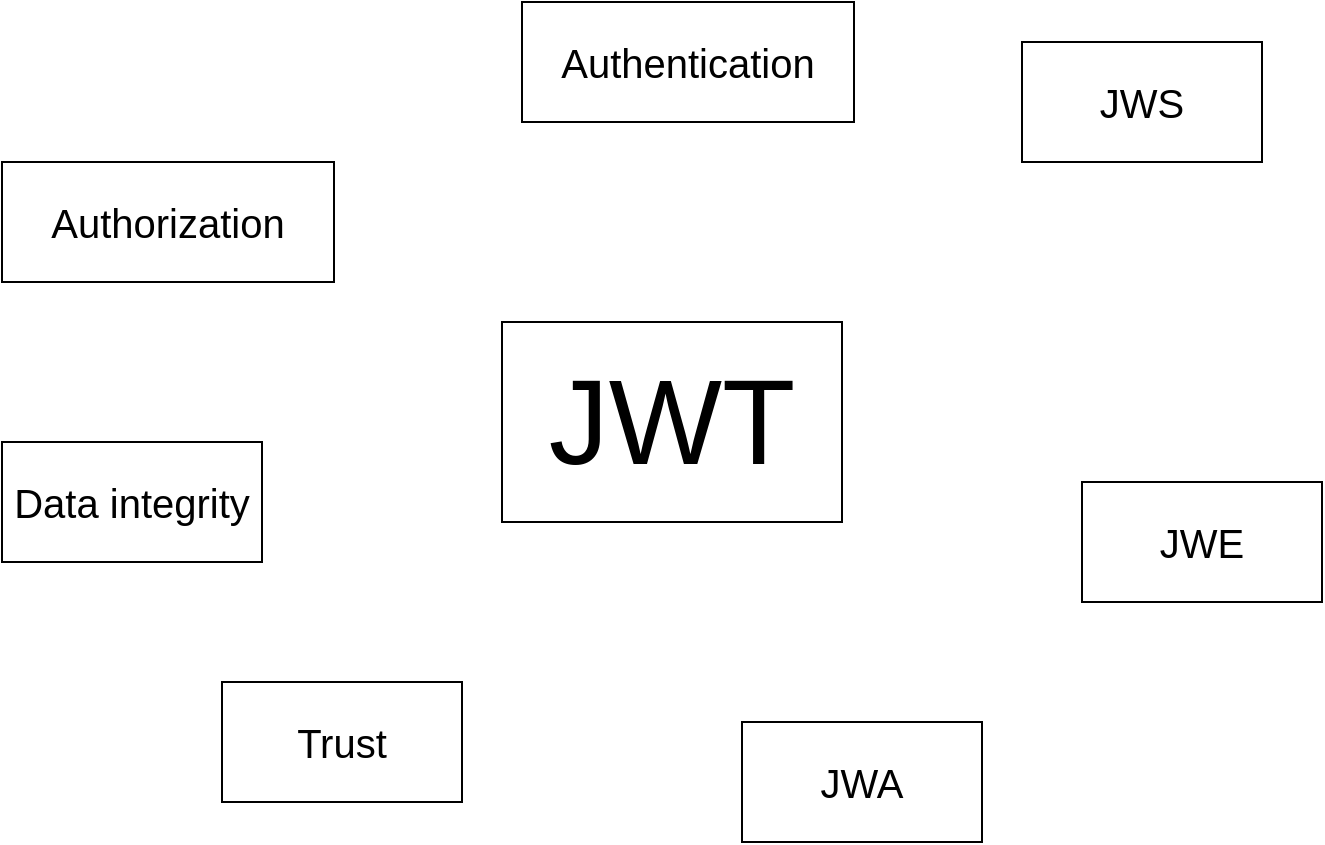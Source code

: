 <mxfile version="20.1.1" type="device"><diagram id="jw3NzurtfE37j7hLaQPx" name="Page-1"><mxGraphModel dx="1038" dy="539" grid="1" gridSize="10" guides="1" tooltips="1" connect="1" arrows="1" fold="1" page="1" pageScale="1" pageWidth="827" pageHeight="1169" math="0" shadow="0"><root><mxCell id="0"/><mxCell id="1" parent="0"/><mxCell id="KrstqAJgjHnJoZY9W-sR-1" value="&lt;font style=&quot;font-size: 60px;&quot;&gt;JWT&lt;/font&gt;" style="rounded=0;whiteSpace=wrap;html=1;" vertex="1" parent="1"><mxGeometry x="340" y="180" width="170" height="100" as="geometry"/></mxCell><mxCell id="KrstqAJgjHnJoZY9W-sR-4" value="JWS" style="rounded=0;whiteSpace=wrap;html=1;fontSize=20;fontColor=default;labelBorderColor=none;labelBackgroundColor=none;" vertex="1" parent="1"><mxGeometry x="600" y="40" width="120" height="60" as="geometry"/></mxCell><mxCell id="KrstqAJgjHnJoZY9W-sR-5" value="JWE" style="rounded=0;whiteSpace=wrap;html=1;fontSize=20;fontColor=default;labelBorderColor=none;labelBackgroundColor=none;" vertex="1" parent="1"><mxGeometry x="630" y="260" width="120" height="60" as="geometry"/></mxCell><mxCell id="KrstqAJgjHnJoZY9W-sR-6" value="Authentication" style="rounded=0;whiteSpace=wrap;html=1;fontSize=20;fontColor=default;labelBorderColor=none;labelBackgroundColor=none;" vertex="1" parent="1"><mxGeometry x="350" y="20" width="166" height="60" as="geometry"/></mxCell><mxCell id="KrstqAJgjHnJoZY9W-sR-7" value="Authorization" style="rounded=0;whiteSpace=wrap;html=1;fontSize=20;fontColor=default;labelBorderColor=none;labelBackgroundColor=none;" vertex="1" parent="1"><mxGeometry x="90" y="100" width="166" height="60" as="geometry"/></mxCell><mxCell id="KrstqAJgjHnJoZY9W-sR-8" value="JWA" style="rounded=0;whiteSpace=wrap;html=1;fontSize=20;fontColor=default;labelBorderColor=none;labelBackgroundColor=none;" vertex="1" parent="1"><mxGeometry x="460" y="380" width="120" height="60" as="geometry"/></mxCell><mxCell id="KrstqAJgjHnJoZY9W-sR-9" value="Data integrity" style="rounded=0;whiteSpace=wrap;html=1;fontSize=20;fontColor=default;labelBorderColor=none;labelBackgroundColor=none;" vertex="1" parent="1"><mxGeometry x="90" y="240" width="130" height="60" as="geometry"/></mxCell><mxCell id="KrstqAJgjHnJoZY9W-sR-10" value="Trust" style="rounded=0;whiteSpace=wrap;html=1;fontSize=20;fontColor=default;labelBorderColor=none;labelBackgroundColor=none;" vertex="1" parent="1"><mxGeometry x="200" y="360" width="120" height="60" as="geometry"/></mxCell></root></mxGraphModel></diagram></mxfile>